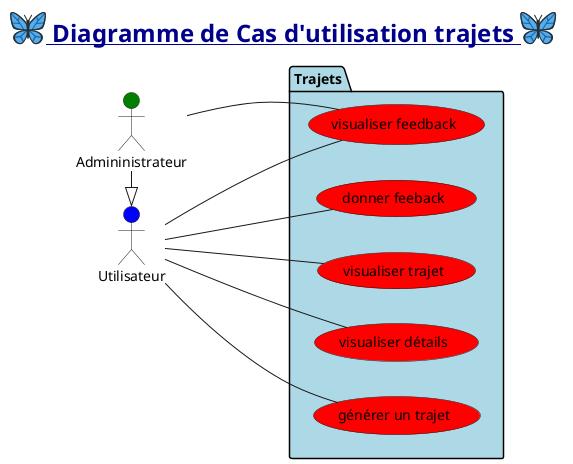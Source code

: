 @startuml

title <size:24><color:#darkblue><u><:1f98b:> Diagramme de Cas d'utilisation trajets <:1f98b:></u></color></size>

left to right direction

together {

    actor Utilisateur as UU #blue
    actor Admininistrateur as UA #green
}

package Trajets #LightBlue {

    together {
    
        usecase "générer un trajet" as GT #red
        usecase "visualiser trajet" as VT #red
        usecase "visualiser détails" as VD #red
    }

    usecase "donner feeback" as DF #red
    usecase "visualiser feedback" as VF #red
}

UU -- GT
UU -- VT
UU -- VD
UU -- DF
UU -- VF

UA --- VF

UA -|> UU

@enduml